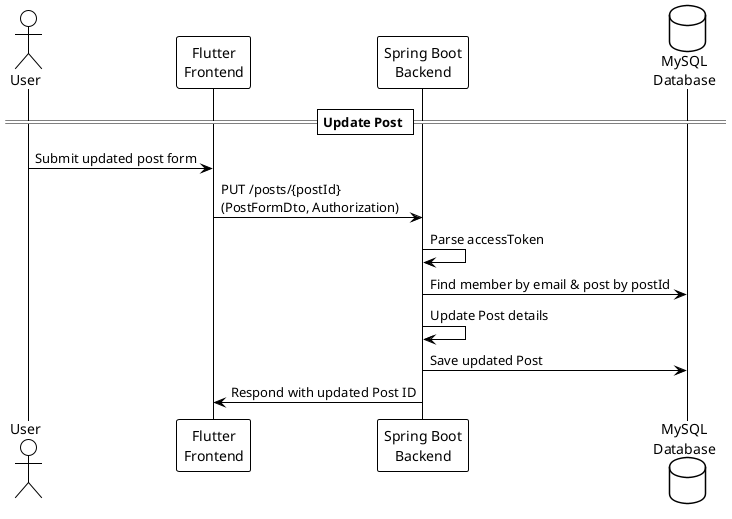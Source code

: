 @startuml
!theme plain

actor User as user
participant "Flutter\nFrontend" as frontend
participant "Spring Boot\nBackend" as backend
database "MySQL\nDatabase" as database

== Update Post ==
user -> frontend : Submit updated post form
frontend -> backend : PUT /posts/{postId}\n(PostFormDto, Authorization)
backend -> backend : Parse accessToken
backend -> database : Find member by email & post by postId
backend -> backend : Update Post details
backend -> database : Save updated Post
backend -> frontend : Respond with updated Post ID
@enduml
